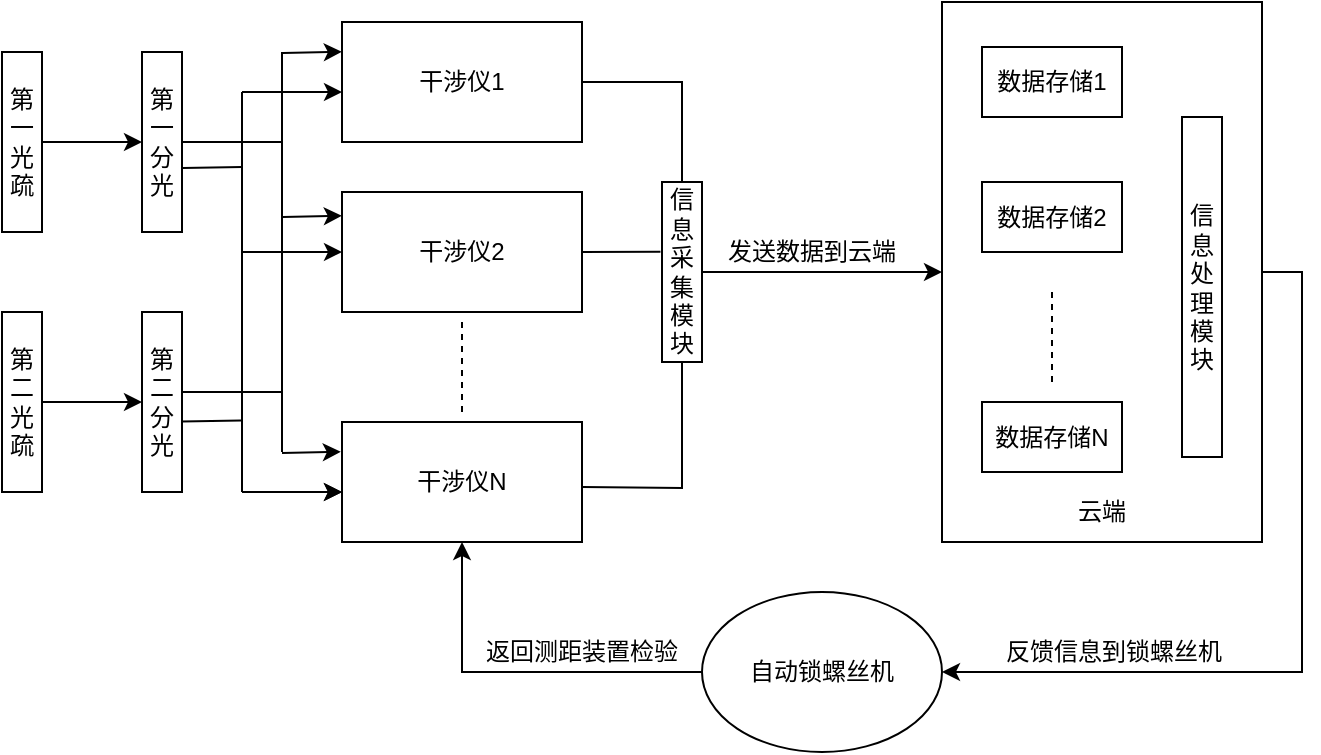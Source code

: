 <mxfile version="12.1.1" type="github" pages="1"><diagram id="TRQZRxFE2UUnhZVy3Vv9" name="Page-1"><mxGraphModel dx="1798" dy="504" grid="1" gridSize="10" guides="1" tooltips="1" connect="1" arrows="1" fold="1" page="1" pageScale="1" pageWidth="827" pageHeight="1169" math="0" shadow="0"><root><mxCell id="0"/><mxCell id="1" parent="0"/><mxCell id="ImjWVZS0eTyNnuTtl9i0-17" value="" style="rounded=0;whiteSpace=wrap;html=1;" vertex="1" parent="1"><mxGeometry x="400" y="455" width="160" height="270" as="geometry"/></mxCell><mxCell id="ImjWVZS0eTyNnuTtl9i0-1" value="干涉仪1" style="rounded=0;whiteSpace=wrap;html=1;" vertex="1" parent="1"><mxGeometry x="100" y="465" width="120" height="60" as="geometry"/></mxCell><mxCell id="ImjWVZS0eTyNnuTtl9i0-2" value="干涉仪2" style="rounded=0;whiteSpace=wrap;html=1;" vertex="1" parent="1"><mxGeometry x="100" y="550" width="120" height="60" as="geometry"/></mxCell><mxCell id="ImjWVZS0eTyNnuTtl9i0-3" value="干涉仪N" style="rounded=0;whiteSpace=wrap;html=1;" vertex="1" parent="1"><mxGeometry x="100" y="665" width="120" height="60" as="geometry"/></mxCell><mxCell id="ImjWVZS0eTyNnuTtl9i0-4" value="第一光疏" style="rounded=0;whiteSpace=wrap;html=1;" vertex="1" parent="1"><mxGeometry x="-70" y="480" width="20" height="90" as="geometry"/></mxCell><mxCell id="ImjWVZS0eTyNnuTtl9i0-6" value="第一分光" style="rounded=0;whiteSpace=wrap;html=1;" vertex="1" parent="1"><mxGeometry y="480" width="20" height="90" as="geometry"/></mxCell><mxCell id="ImjWVZS0eTyNnuTtl9i0-7" value="第二光疏" style="rounded=0;whiteSpace=wrap;html=1;" vertex="1" parent="1"><mxGeometry x="-70" y="610" width="20" height="90" as="geometry"/></mxCell><mxCell id="ImjWVZS0eTyNnuTtl9i0-8" value="第二分光" style="rounded=0;whiteSpace=wrap;html=1;" vertex="1" parent="1"><mxGeometry y="610" width="20" height="90" as="geometry"/></mxCell><mxCell id="ImjWVZS0eTyNnuTtl9i0-9" value="信息采集模块" style="rounded=0;whiteSpace=wrap;html=1;" vertex="1" parent="1"><mxGeometry x="260" y="545" width="20" height="90" as="geometry"/></mxCell><mxCell id="ImjWVZS0eTyNnuTtl9i0-11" value="数据存储1" style="rounded=0;whiteSpace=wrap;html=1;" vertex="1" parent="1"><mxGeometry x="420" y="477.5" width="70" height="35" as="geometry"/></mxCell><mxCell id="ImjWVZS0eTyNnuTtl9i0-14" value="信息处理模块" style="rounded=0;whiteSpace=wrap;html=1;" vertex="1" parent="1"><mxGeometry x="520" y="512.5" width="20" height="170" as="geometry"/></mxCell><mxCell id="ImjWVZS0eTyNnuTtl9i0-20" value="" style="endArrow=none;dashed=1;html=1;rounded=0;" edge="1" parent="1"><mxGeometry width="50" height="50" relative="1" as="geometry"><mxPoint x="160" y="660" as="sourcePoint"/><mxPoint x="160" y="615" as="targetPoint"/></mxGeometry></mxCell><mxCell id="ImjWVZS0eTyNnuTtl9i0-24" value="" style="endArrow=classic;html=1;entryX=0;entryY=0.5;entryDx=0;entryDy=0;exitX=1;exitY=0.5;exitDx=0;exitDy=0;rounded=0;" edge="1" parent="1" source="ImjWVZS0eTyNnuTtl9i0-4" target="ImjWVZS0eTyNnuTtl9i0-6"><mxGeometry width="50" height="50" relative="1" as="geometry"><mxPoint x="-90" y="540" as="sourcePoint"/><mxPoint x="-40" y="490" as="targetPoint"/></mxGeometry></mxCell><mxCell id="ImjWVZS0eTyNnuTtl9i0-25" value="" style="endArrow=classic;html=1;entryX=0;entryY=0.5;entryDx=0;entryDy=0;rounded=0;" edge="1" parent="1"><mxGeometry width="50" height="50" relative="1" as="geometry"><mxPoint x="-50" y="655" as="sourcePoint"/><mxPoint y="655" as="targetPoint"/></mxGeometry></mxCell><mxCell id="ImjWVZS0eTyNnuTtl9i0-26" value="数据存储2" style="rounded=0;whiteSpace=wrap;html=1;" vertex="1" parent="1"><mxGeometry x="420" y="545" width="70" height="35" as="geometry"/></mxCell><mxCell id="ImjWVZS0eTyNnuTtl9i0-27" value="数据存储N" style="rounded=0;whiteSpace=wrap;html=1;" vertex="1" parent="1"><mxGeometry x="420" y="655" width="70" height="35" as="geometry"/></mxCell><mxCell id="ImjWVZS0eTyNnuTtl9i0-28" value="" style="endArrow=none;dashed=1;html=1;rounded=0;" edge="1" parent="1"><mxGeometry width="50" height="50" relative="1" as="geometry"><mxPoint x="455" y="645" as="sourcePoint"/><mxPoint x="455" y="600" as="targetPoint"/></mxGeometry></mxCell><mxCell id="ImjWVZS0eTyNnuTtl9i0-32" value="" style="endArrow=none;html=1;entryX=0.5;entryY=0;entryDx=0;entryDy=0;rounded=0;" edge="1" parent="1" target="ImjWVZS0eTyNnuTtl9i0-9"><mxGeometry width="50" height="50" relative="1" as="geometry"><mxPoint x="220" y="495" as="sourcePoint"/><mxPoint x="270" y="495" as="targetPoint"/><Array as="points"><mxPoint x="270" y="495"/></Array></mxGeometry></mxCell><mxCell id="ImjWVZS0eTyNnuTtl9i0-33" value="" style="endArrow=none;html=1;entryX=0.5;entryY=1;entryDx=0;entryDy=0;rounded=0;" edge="1" parent="1" target="ImjWVZS0eTyNnuTtl9i0-9"><mxGeometry width="50" height="50" relative="1" as="geometry"><mxPoint x="220" y="697.5" as="sourcePoint"/><mxPoint x="270" y="647.5" as="targetPoint"/><Array as="points"><mxPoint x="270" y="698"/></Array></mxGeometry></mxCell><mxCell id="ImjWVZS0eTyNnuTtl9i0-38" value="" style="endArrow=none;html=1;exitX=1;exitY=0.5;exitDx=0;exitDy=0;entryX=-0.038;entryY=0.388;entryDx=0;entryDy=0;entryPerimeter=0;rounded=0;" edge="1" parent="1" source="ImjWVZS0eTyNnuTtl9i0-2" target="ImjWVZS0eTyNnuTtl9i0-9"><mxGeometry width="50" height="50" relative="1" as="geometry"><mxPoint x="210" y="620" as="sourcePoint"/><mxPoint x="260" y="570" as="targetPoint"/></mxGeometry></mxCell><mxCell id="ImjWVZS0eTyNnuTtl9i0-52" value="" style="endArrow=none;html=1;rounded=0;" edge="1" parent="1"><mxGeometry width="50" height="50" relative="1" as="geometry"><mxPoint x="70" y="680" as="sourcePoint"/><mxPoint x="70" y="480" as="targetPoint"/></mxGeometry></mxCell><mxCell id="ImjWVZS0eTyNnuTtl9i0-53" value="" style="endArrow=none;html=1;rounded=0;" edge="1" parent="1"><mxGeometry width="50" height="50" relative="1" as="geometry"><mxPoint x="50" y="700" as="sourcePoint"/><mxPoint x="50" y="500" as="targetPoint"/></mxGeometry></mxCell><mxCell id="ImjWVZS0eTyNnuTtl9i0-56" value="" style="endArrow=classic;html=1;entryX=-0.005;entryY=0.407;entryDx=0;entryDy=0;entryPerimeter=0;" edge="1" parent="1"><mxGeometry width="50" height="50" relative="1" as="geometry"><mxPoint x="70.5" y="562.5" as="sourcePoint"/><mxPoint x="99.9" y="561.92" as="targetPoint"/></mxGeometry></mxCell><mxCell id="ImjWVZS0eTyNnuTtl9i0-59" value="" style="endArrow=classic;html=1;entryX=-0.005;entryY=0.407;entryDx=0;entryDy=0;entryPerimeter=0;" edge="1" parent="1"><mxGeometry width="50" height="50" relative="1" as="geometry"><mxPoint x="70.5" y="480.5" as="sourcePoint"/><mxPoint x="99.9" y="479.92" as="targetPoint"/></mxGeometry></mxCell><mxCell id="ImjWVZS0eTyNnuTtl9i0-60" value="" style="endArrow=classic;html=1;entryX=-0.005;entryY=0.407;entryDx=0;entryDy=0;entryPerimeter=0;" edge="1" parent="1"><mxGeometry width="50" height="50" relative="1" as="geometry"><mxPoint x="70" y="680.5" as="sourcePoint"/><mxPoint x="99.4" y="679.92" as="targetPoint"/></mxGeometry></mxCell><mxCell id="ImjWVZS0eTyNnuTtl9i0-62" value="" style="endArrow=classic;html=1;" edge="1" parent="1"><mxGeometry width="50" height="50" relative="1" as="geometry"><mxPoint x="50" y="700" as="sourcePoint"/><mxPoint x="100" y="700" as="targetPoint"/></mxGeometry></mxCell><mxCell id="ImjWVZS0eTyNnuTtl9i0-63" value="" style="endArrow=classic;html=1;" edge="1" parent="1"><mxGeometry width="50" height="50" relative="1" as="geometry"><mxPoint x="50" y="580" as="sourcePoint"/><mxPoint x="100" y="580" as="targetPoint"/></mxGeometry></mxCell><mxCell id="ImjWVZS0eTyNnuTtl9i0-65" value="" style="endArrow=classic;html=1;" edge="1" parent="1"><mxGeometry width="50" height="50" relative="1" as="geometry"><mxPoint x="50" y="700" as="sourcePoint"/><mxPoint x="100" y="700" as="targetPoint"/></mxGeometry></mxCell><mxCell id="ImjWVZS0eTyNnuTtl9i0-66" value="" style="endArrow=classic;html=1;" edge="1" parent="1"><mxGeometry width="50" height="50" relative="1" as="geometry"><mxPoint x="50" y="500" as="sourcePoint"/><mxPoint x="100" y="500" as="targetPoint"/></mxGeometry></mxCell><mxCell id="ImjWVZS0eTyNnuTtl9i0-67" value="" style="endArrow=none;html=1;exitX=1;exitY=0.5;exitDx=0;exitDy=0;" edge="1" parent="1" source="ImjWVZS0eTyNnuTtl9i0-6"><mxGeometry width="50" height="50" relative="1" as="geometry"><mxPoint x="20" y="575" as="sourcePoint"/><mxPoint x="70" y="525" as="targetPoint"/></mxGeometry></mxCell><mxCell id="ImjWVZS0eTyNnuTtl9i0-68" value="" style="endArrow=none;html=1;exitX=1;exitY=0.5;exitDx=0;exitDy=0;" edge="1" parent="1"><mxGeometry width="50" height="50" relative="1" as="geometry"><mxPoint x="20" y="650" as="sourcePoint"/><mxPoint x="70" y="650" as="targetPoint"/></mxGeometry></mxCell><mxCell id="ImjWVZS0eTyNnuTtl9i0-69" value="" style="endArrow=none;html=1;exitX=1.02;exitY=0.644;exitDx=0;exitDy=0;exitPerimeter=0;" edge="1" parent="1" source="ImjWVZS0eTyNnuTtl9i0-6"><mxGeometry width="50" height="50" relative="1" as="geometry"><mxPoint y="587.5" as="sourcePoint"/><mxPoint x="50" y="537.5" as="targetPoint"/></mxGeometry></mxCell><mxCell id="ImjWVZS0eTyNnuTtl9i0-70" value="" style="endArrow=none;html=1;exitX=1.02;exitY=0.644;exitDx=0;exitDy=0;exitPerimeter=0;" edge="1" parent="1"><mxGeometry width="50" height="50" relative="1" as="geometry"><mxPoint x="19.9" y="664.76" as="sourcePoint"/><mxPoint x="49.5" y="664.3" as="targetPoint"/></mxGeometry></mxCell><mxCell id="ImjWVZS0eTyNnuTtl9i0-73" value="" style="endArrow=classic;html=1;entryX=0;entryY=0.5;entryDx=0;entryDy=0;exitX=1;exitY=0.5;exitDx=0;exitDy=0;" edge="1" parent="1" source="ImjWVZS0eTyNnuTtl9i0-9" target="ImjWVZS0eTyNnuTtl9i0-17"><mxGeometry width="50" height="50" relative="1" as="geometry"><mxPoint x="280" y="595" as="sourcePoint"/><mxPoint x="330" y="545" as="targetPoint"/></mxGeometry></mxCell><mxCell id="ImjWVZS0eTyNnuTtl9i0-75" value="" style="endArrow=classic;html=1;rounded=0;exitX=1;exitY=0.5;exitDx=0;exitDy=0;entryX=1;entryY=0.5;entryDx=0;entryDy=0;" edge="1" parent="1" source="ImjWVZS0eTyNnuTtl9i0-17" target="ImjWVZS0eTyNnuTtl9i0-77"><mxGeometry width="50" height="50" relative="1" as="geometry"><mxPoint x="750" y="625" as="sourcePoint"/><mxPoint x="380" y="790" as="targetPoint"/><Array as="points"><mxPoint x="580" y="590"/><mxPoint x="580" y="790"/><mxPoint x="510" y="790"/></Array></mxGeometry></mxCell><mxCell id="ImjWVZS0eTyNnuTtl9i0-77" value="自动锁螺丝机" style="ellipse;whiteSpace=wrap;html=1;" vertex="1" parent="1"><mxGeometry x="280" y="750" width="120" height="80" as="geometry"/></mxCell><mxCell id="ImjWVZS0eTyNnuTtl9i0-80" value="发送数据到云端" style="text;html=1;strokeColor=none;fillColor=none;align=center;verticalAlign=middle;whiteSpace=wrap;rounded=0;" vertex="1" parent="1"><mxGeometry x="290" y="571" width="90" height="18" as="geometry"/></mxCell><mxCell id="ImjWVZS0eTyNnuTtl9i0-81" value="云端" style="text;html=1;strokeColor=none;fillColor=none;align=center;verticalAlign=middle;whiteSpace=wrap;rounded=0;" vertex="1" parent="1"><mxGeometry x="460" y="700" width="40" height="20" as="geometry"/></mxCell><mxCell id="ImjWVZS0eTyNnuTtl9i0-82" value="反馈信息到锁螺丝机&lt;br&gt;" style="text;html=1;resizable=0;points=[];autosize=1;align=left;verticalAlign=top;spacingTop=-4;" vertex="1" parent="1"><mxGeometry x="430" y="770" width="120" height="20" as="geometry"/></mxCell><mxCell id="ImjWVZS0eTyNnuTtl9i0-83" value="" style="endArrow=classic;html=1;entryX=0.5;entryY=1;entryDx=0;entryDy=0;exitX=0;exitY=0.5;exitDx=0;exitDy=0;rounded=0;" edge="1" parent="1" source="ImjWVZS0eTyNnuTtl9i0-77" target="ImjWVZS0eTyNnuTtl9i0-3"><mxGeometry width="50" height="50" relative="1" as="geometry"><mxPoint x="-70" y="900" as="sourcePoint"/><mxPoint x="-20" y="850" as="targetPoint"/><Array as="points"><mxPoint x="160" y="790"/></Array></mxGeometry></mxCell><mxCell id="ImjWVZS0eTyNnuTtl9i0-84" value="返回测距装置检验" style="text;html=1;resizable=0;points=[];autosize=1;align=left;verticalAlign=top;spacingTop=-4;" vertex="1" parent="1"><mxGeometry x="170" y="770" width="110" height="20" as="geometry"/></mxCell></root></mxGraphModel></diagram></mxfile>